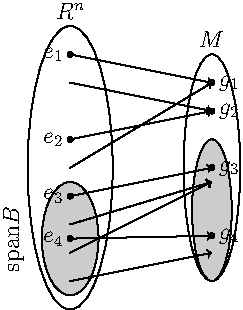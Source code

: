 unitsize(0.5cm);
size(3cm);

// texpreamble("\usepackage{bm}");

path free = ellipse((0,0), 1.5, 5);
path module = ellipse((5,0), 1, 4);
path submodule = ellipse((5,-1.5), 0.7, 2.5);
path sub_preimage = ellipse((0,-2.5), 1, 2);

draw(module);
draw(free);
label(Label("$R^n$", align=Relative(N), position=(0,5)));
label(Label("$M$", align=Relative(N), position=(5,4)));
filldraw(submodule, gray(0.8), black);
filldraw(sub_preimage, gray(0.8), black);

dot(Label("$e_1$", align=Relative(W)),(0,4));
dot(Label("$g_1$", align=Relative(E)),(5,3));
draw((0,4)  -- (5,3), arrow=Arrow(TeXHead));
draw((0,3)  -- (5,2), arrow=Arrow(TeXHead));
dot(Label("$e_2$", align=Relative(W)),(0,1));
dot(Label("$g_2$", align=Relative(E)),(5,2));
draw((0,1)  -- (5,2), arrow=Arrow(TeXHead));
draw((0,0)  -- (5,3), arrow=Arrow(TeXHead));
dot(Label("$e_3$", align=Relative(W)),(0,-1));
dot(Label("$g_3$", align=Relative(E)),(5,0));
draw((0,-1) -- (5,0), arrow=Arrow(TeXHead));
draw((0,-2) -- (5,-0.5), arrow=Arrow(TeXHead));
dot(Label("$e_4$", align=Relative(W)),(0,-2.5));
dot(Label("$g_4$", align=Relative(E)),(5,-2.4));
draw((0,-2.5) -- (5,-2.4), arrow=Arrow(TeXHead));
draw((0,-3) -- (5,-0.5), arrow=Arrow(TeXHead));
draw((0,-4) -- (5,-3), arrow=Arrow(TeXHead));

label(Label("$\textrm{span}B$", embed=Rotate((0,1))), (-2, -2.5));
